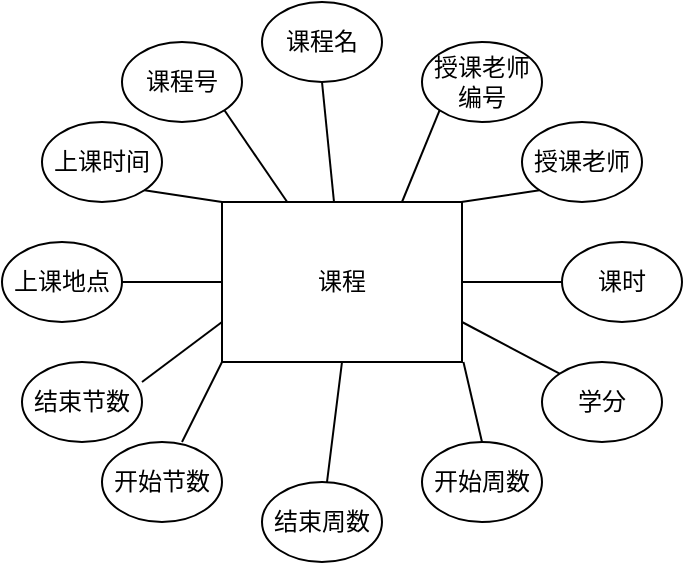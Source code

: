 <mxfile version="10.7.9" type="github"><diagram id="IThDKv0kJIpgxR9n9KLt" name="Page-1"><mxGraphModel dx="754" dy="369" grid="1" gridSize="10" guides="1" tooltips="1" connect="1" arrows="1" fold="1" page="1" pageScale="1" pageWidth="827" pageHeight="1169" math="0" shadow="0"><root><mxCell id="0"/><mxCell id="1" parent="0"/><mxCell id="ISzUqjOpJxfXxprwN5tj-1" value="课程" style="rounded=0;whiteSpace=wrap;html=1;" vertex="1" parent="1"><mxGeometry x="280" y="400" width="120" height="80" as="geometry"/></mxCell><mxCell id="ISzUqjOpJxfXxprwN5tj-3" value="上课地点" style="ellipse;whiteSpace=wrap;html=1;" vertex="1" parent="1"><mxGeometry x="170" y="420" width="60" height="40" as="geometry"/></mxCell><mxCell id="ISzUqjOpJxfXxprwN5tj-4" value="上课时间" style="ellipse;whiteSpace=wrap;html=1;" vertex="1" parent="1"><mxGeometry x="190" y="360" width="60" height="40" as="geometry"/></mxCell><mxCell id="ISzUqjOpJxfXxprwN5tj-5" value="结束周数" style="ellipse;whiteSpace=wrap;html=1;" vertex="1" parent="1"><mxGeometry x="300" y="540" width="60" height="40" as="geometry"/></mxCell><mxCell id="ISzUqjOpJxfXxprwN5tj-6" value="开始周数" style="ellipse;whiteSpace=wrap;html=1;" vertex="1" parent="1"><mxGeometry x="380" y="520" width="60" height="40" as="geometry"/></mxCell><mxCell id="ISzUqjOpJxfXxprwN5tj-7" value="学分" style="ellipse;whiteSpace=wrap;html=1;" vertex="1" parent="1"><mxGeometry x="440" y="480" width="60" height="40" as="geometry"/></mxCell><mxCell id="ISzUqjOpJxfXxprwN5tj-8" value="课时" style="ellipse;whiteSpace=wrap;html=1;" vertex="1" parent="1"><mxGeometry x="450" y="420" width="60" height="40" as="geometry"/></mxCell><mxCell id="ISzUqjOpJxfXxprwN5tj-9" value="授课老师" style="ellipse;whiteSpace=wrap;html=1;" vertex="1" parent="1"><mxGeometry x="430" y="360" width="60" height="40" as="geometry"/></mxCell><mxCell id="ISzUqjOpJxfXxprwN5tj-10" value="授课老师编号" style="ellipse;whiteSpace=wrap;html=1;" vertex="1" parent="1"><mxGeometry x="380" y="320" width="60" height="40" as="geometry"/></mxCell><mxCell id="ISzUqjOpJxfXxprwN5tj-11" value="课程名" style="ellipse;whiteSpace=wrap;html=1;" vertex="1" parent="1"><mxGeometry x="300" y="300" width="60" height="40" as="geometry"/></mxCell><mxCell id="ISzUqjOpJxfXxprwN5tj-12" value="课程号" style="ellipse;whiteSpace=wrap;html=1;" vertex="1" parent="1"><mxGeometry x="230" y="320" width="60" height="40" as="geometry"/></mxCell><mxCell id="ISzUqjOpJxfXxprwN5tj-13" value="开始节数" style="ellipse;whiteSpace=wrap;html=1;" vertex="1" parent="1"><mxGeometry x="220" y="520" width="60" height="40" as="geometry"/></mxCell><mxCell id="ISzUqjOpJxfXxprwN5tj-14" value="结束节数" style="ellipse;whiteSpace=wrap;html=1;" vertex="1" parent="1"><mxGeometry x="180" y="480" width="60" height="40" as="geometry"/></mxCell><mxCell id="ISzUqjOpJxfXxprwN5tj-17" value="" style="endArrow=none;html=1;entryX=0;entryY=1;entryDx=0;entryDy=0;entryPerimeter=0;" edge="1" parent="1" target="ISzUqjOpJxfXxprwN5tj-1"><mxGeometry width="50" height="50" relative="1" as="geometry"><mxPoint x="260" y="520" as="sourcePoint"/><mxPoint x="283" y="500" as="targetPoint"/></mxGeometry></mxCell><mxCell id="ISzUqjOpJxfXxprwN5tj-18" value="" style="endArrow=none;html=1;entryX=0.5;entryY=1;entryDx=0;entryDy=0;" edge="1" parent="1" source="ISzUqjOpJxfXxprwN5tj-5" target="ISzUqjOpJxfXxprwN5tj-1"><mxGeometry width="50" height="50" relative="1" as="geometry"><mxPoint x="170" y="650" as="sourcePoint"/><mxPoint x="220" y="600" as="targetPoint"/></mxGeometry></mxCell><mxCell id="ISzUqjOpJxfXxprwN5tj-19" value="" style="endArrow=none;html=1;entryX=1.006;entryY=1;entryDx=0;entryDy=0;entryPerimeter=0;exitX=0.5;exitY=0;exitDx=0;exitDy=0;" edge="1" parent="1" source="ISzUqjOpJxfXxprwN5tj-6" target="ISzUqjOpJxfXxprwN5tj-1"><mxGeometry width="50" height="50" relative="1" as="geometry"><mxPoint x="370" y="530" as="sourcePoint"/><mxPoint x="420" y="480" as="targetPoint"/></mxGeometry></mxCell><mxCell id="ISzUqjOpJxfXxprwN5tj-20" value="" style="endArrow=none;html=1;entryX=0;entryY=1;entryDx=0;entryDy=0;exitX=0.75;exitY=0;exitDx=0;exitDy=0;" edge="1" parent="1" source="ISzUqjOpJxfXxprwN5tj-1" target="ISzUqjOpJxfXxprwN5tj-10"><mxGeometry width="50" height="50" relative="1" as="geometry"><mxPoint x="310" y="390" as="sourcePoint"/><mxPoint x="360" y="340" as="targetPoint"/></mxGeometry></mxCell><mxCell id="ISzUqjOpJxfXxprwN5tj-21" value="" style="endArrow=none;html=1;entryX=0.5;entryY=1;entryDx=0;entryDy=0;" edge="1" parent="1" source="ISzUqjOpJxfXxprwN5tj-1" target="ISzUqjOpJxfXxprwN5tj-11"><mxGeometry width="50" height="50" relative="1" as="geometry"><mxPoint x="170" y="650" as="sourcePoint"/><mxPoint x="220" y="600" as="targetPoint"/></mxGeometry></mxCell><mxCell id="ISzUqjOpJxfXxprwN5tj-22" value="" style="endArrow=none;html=1;entryX=0;entryY=1;entryDx=0;entryDy=0;exitX=0.997;exitY=0;exitDx=0;exitDy=0;exitPerimeter=0;" edge="1" parent="1" source="ISzUqjOpJxfXxprwN5tj-1" target="ISzUqjOpJxfXxprwN5tj-9"><mxGeometry width="50" height="50" relative="1" as="geometry"><mxPoint x="170" y="650" as="sourcePoint"/><mxPoint x="220" y="600" as="targetPoint"/></mxGeometry></mxCell><mxCell id="ISzUqjOpJxfXxprwN5tj-23" value="" style="endArrow=none;html=1;entryX=0;entryY=0.5;entryDx=0;entryDy=0;exitX=1;exitY=0.5;exitDx=0;exitDy=0;" edge="1" parent="1" source="ISzUqjOpJxfXxprwN5tj-1" target="ISzUqjOpJxfXxprwN5tj-8"><mxGeometry width="50" height="50" relative="1" as="geometry"><mxPoint x="410" y="500" as="sourcePoint"/><mxPoint x="460" y="450" as="targetPoint"/></mxGeometry></mxCell><mxCell id="ISzUqjOpJxfXxprwN5tj-24" value="" style="endArrow=none;html=1;entryX=0;entryY=0;entryDx=0;entryDy=0;exitX=1;exitY=0.75;exitDx=0;exitDy=0;" edge="1" parent="1" source="ISzUqjOpJxfXxprwN5tj-1" target="ISzUqjOpJxfXxprwN5tj-7"><mxGeometry width="50" height="50" relative="1" as="geometry"><mxPoint x="170" y="650" as="sourcePoint"/><mxPoint x="220" y="600" as="targetPoint"/></mxGeometry></mxCell><mxCell id="ISzUqjOpJxfXxprwN5tj-25" value="" style="endArrow=none;html=1;exitX=1;exitY=0.25;exitDx=0;exitDy=0;exitPerimeter=0;" edge="1" parent="1" source="ISzUqjOpJxfXxprwN5tj-14"><mxGeometry width="50" height="50" relative="1" as="geometry"><mxPoint x="230" y="510" as="sourcePoint"/><mxPoint x="280" y="460" as="targetPoint"/></mxGeometry></mxCell><mxCell id="ISzUqjOpJxfXxprwN5tj-26" value="" style="endArrow=none;html=1;entryX=0;entryY=0.5;entryDx=0;entryDy=0;exitX=1;exitY=0.5;exitDx=0;exitDy=0;" edge="1" parent="1" source="ISzUqjOpJxfXxprwN5tj-3" target="ISzUqjOpJxfXxprwN5tj-1"><mxGeometry width="50" height="50" relative="1" as="geometry"><mxPoint x="110" y="500" as="sourcePoint"/><mxPoint x="160" y="450" as="targetPoint"/></mxGeometry></mxCell><mxCell id="ISzUqjOpJxfXxprwN5tj-27" value="" style="endArrow=none;html=1;entryX=1;entryY=1;entryDx=0;entryDy=0;" edge="1" parent="1" source="ISzUqjOpJxfXxprwN5tj-1" target="ISzUqjOpJxfXxprwN5tj-12"><mxGeometry width="50" height="50" relative="1" as="geometry"><mxPoint x="170" y="650" as="sourcePoint"/><mxPoint x="220" y="600" as="targetPoint"/></mxGeometry></mxCell><mxCell id="ISzUqjOpJxfXxprwN5tj-28" value="" style="endArrow=none;html=1;entryX=0;entryY=0;entryDx=0;entryDy=0;entryPerimeter=0;exitX=1;exitY=1;exitDx=0;exitDy=0;" edge="1" parent="1" source="ISzUqjOpJxfXxprwN5tj-4" target="ISzUqjOpJxfXxprwN5tj-1"><mxGeometry width="50" height="50" relative="1" as="geometry"><mxPoint x="170" y="650" as="sourcePoint"/><mxPoint x="220" y="600" as="targetPoint"/></mxGeometry></mxCell></root></mxGraphModel></diagram></mxfile>